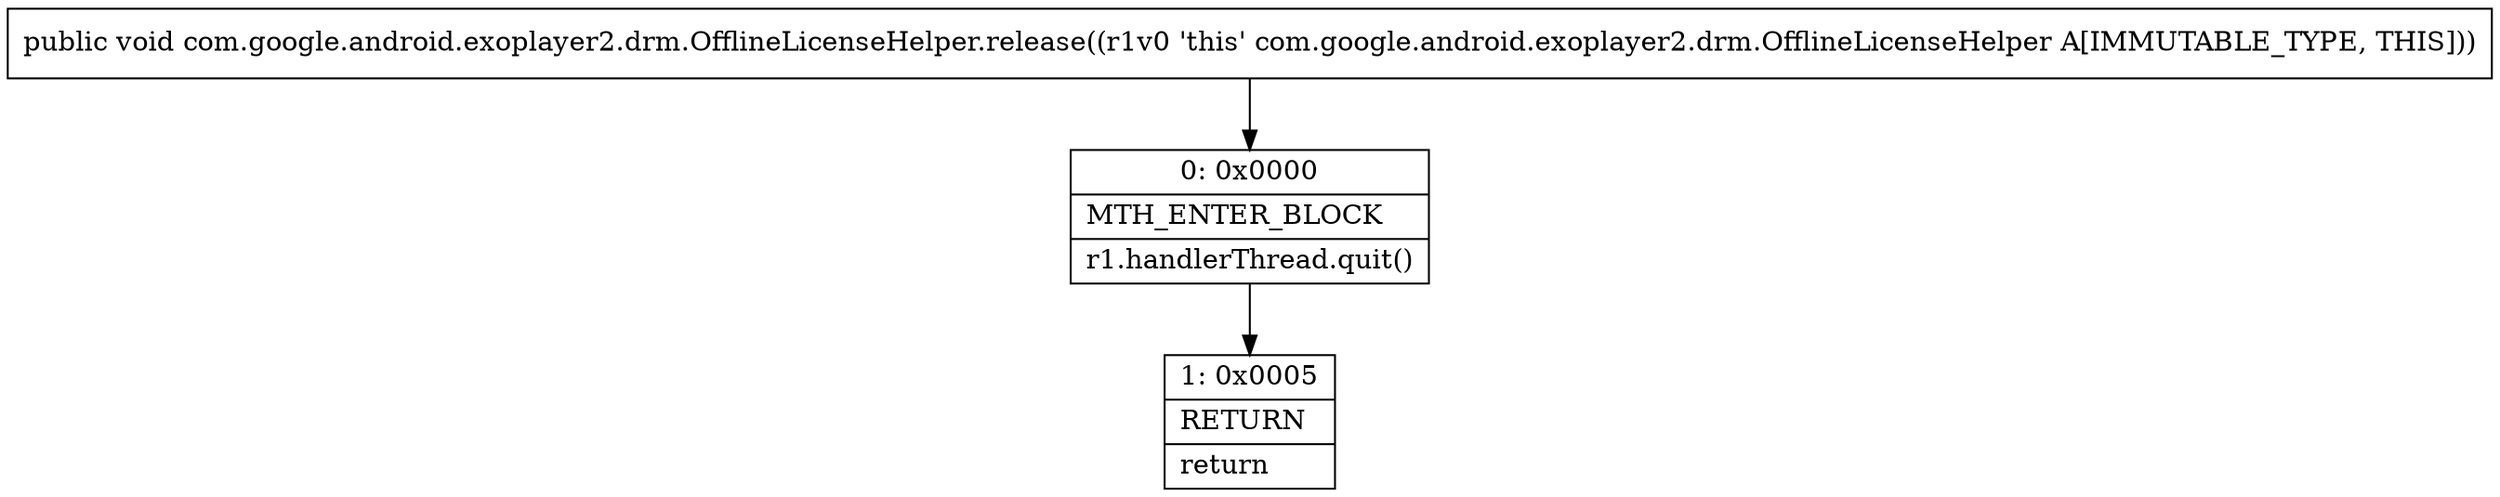 digraph "CFG forcom.google.android.exoplayer2.drm.OfflineLicenseHelper.release()V" {
Node_0 [shape=record,label="{0\:\ 0x0000|MTH_ENTER_BLOCK\l|r1.handlerThread.quit()\l}"];
Node_1 [shape=record,label="{1\:\ 0x0005|RETURN\l|return\l}"];
MethodNode[shape=record,label="{public void com.google.android.exoplayer2.drm.OfflineLicenseHelper.release((r1v0 'this' com.google.android.exoplayer2.drm.OfflineLicenseHelper A[IMMUTABLE_TYPE, THIS])) }"];
MethodNode -> Node_0;
Node_0 -> Node_1;
}


